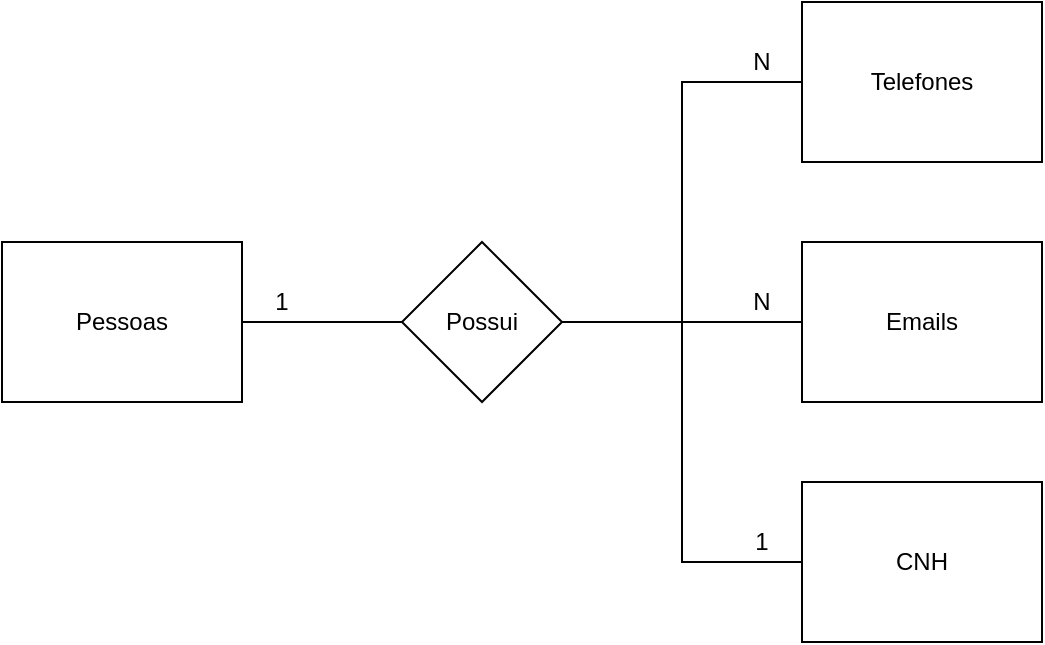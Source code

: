 <mxfile version="13.9.6" type="device"><diagram id="uIlVXjHFtUQiWdw4otBH" name="Page-1"><mxGraphModel dx="1038" dy="548" grid="1" gridSize="10" guides="1" tooltips="1" connect="1" arrows="1" fold="1" page="1" pageScale="1" pageWidth="827" pageHeight="1169" math="0" shadow="0"><root><mxCell id="0"/><mxCell id="1" parent="0"/><mxCell id="JM_9hR7MnGNLdmFDxQRI-6" style="edgeStyle=orthogonalEdgeStyle;rounded=0;orthogonalLoop=1;jettySize=auto;html=1;entryX=0;entryY=0.5;entryDx=0;entryDy=0;endArrow=none;endFill=0;" edge="1" parent="1" source="JM_9hR7MnGNLdmFDxQRI-1" target="JM_9hR7MnGNLdmFDxQRI-5"><mxGeometry relative="1" as="geometry"/></mxCell><mxCell id="JM_9hR7MnGNLdmFDxQRI-1" value="Pessoas" style="rounded=0;whiteSpace=wrap;html=1;" vertex="1" parent="1"><mxGeometry x="40" y="200" width="120" height="80" as="geometry"/></mxCell><mxCell id="JM_9hR7MnGNLdmFDxQRI-8" style="edgeStyle=orthogonalEdgeStyle;rounded=0;orthogonalLoop=1;jettySize=auto;html=1;entryX=1;entryY=0.5;entryDx=0;entryDy=0;endArrow=none;endFill=0;" edge="1" parent="1" source="JM_9hR7MnGNLdmFDxQRI-2" target="JM_9hR7MnGNLdmFDxQRI-5"><mxGeometry relative="1" as="geometry"/></mxCell><mxCell id="JM_9hR7MnGNLdmFDxQRI-2" value="Emails" style="rounded=0;whiteSpace=wrap;html=1;" vertex="1" parent="1"><mxGeometry x="440" y="200" width="120" height="80" as="geometry"/></mxCell><mxCell id="JM_9hR7MnGNLdmFDxQRI-3" value="Telefones" style="rounded=0;whiteSpace=wrap;html=1;" vertex="1" parent="1"><mxGeometry x="440" y="80" width="120" height="80" as="geometry"/></mxCell><mxCell id="JM_9hR7MnGNLdmFDxQRI-9" style="edgeStyle=orthogonalEdgeStyle;rounded=0;orthogonalLoop=1;jettySize=auto;html=1;entryX=1;entryY=0.5;entryDx=0;entryDy=0;endArrow=none;endFill=0;" edge="1" parent="1" source="JM_9hR7MnGNLdmFDxQRI-4" target="JM_9hR7MnGNLdmFDxQRI-5"><mxGeometry relative="1" as="geometry"/></mxCell><mxCell id="JM_9hR7MnGNLdmFDxQRI-4" value="CNH" style="rounded=0;whiteSpace=wrap;html=1;" vertex="1" parent="1"><mxGeometry x="440" y="320" width="120" height="80" as="geometry"/></mxCell><mxCell id="JM_9hR7MnGNLdmFDxQRI-7" style="edgeStyle=orthogonalEdgeStyle;rounded=0;orthogonalLoop=1;jettySize=auto;html=1;entryX=0;entryY=0.5;entryDx=0;entryDy=0;endArrow=none;endFill=0;" edge="1" parent="1" source="JM_9hR7MnGNLdmFDxQRI-5" target="JM_9hR7MnGNLdmFDxQRI-3"><mxGeometry relative="1" as="geometry"/></mxCell><mxCell id="JM_9hR7MnGNLdmFDxQRI-5" value="Possui" style="rhombus;whiteSpace=wrap;html=1;" vertex="1" parent="1"><mxGeometry x="240" y="200" width="80" height="80" as="geometry"/></mxCell><mxCell id="JM_9hR7MnGNLdmFDxQRI-10" value="1" style="text;html=1;strokeColor=none;fillColor=none;align=center;verticalAlign=middle;whiteSpace=wrap;rounded=0;" vertex="1" parent="1"><mxGeometry x="160" y="220" width="40" height="20" as="geometry"/></mxCell><mxCell id="JM_9hR7MnGNLdmFDxQRI-11" value="N" style="text;html=1;strokeColor=none;fillColor=none;align=center;verticalAlign=middle;whiteSpace=wrap;rounded=0;" vertex="1" parent="1"><mxGeometry x="400" y="100" width="40" height="20" as="geometry"/></mxCell><mxCell id="JM_9hR7MnGNLdmFDxQRI-12" value="N" style="text;html=1;strokeColor=none;fillColor=none;align=center;verticalAlign=middle;whiteSpace=wrap;rounded=0;" vertex="1" parent="1"><mxGeometry x="400" y="220" width="40" height="20" as="geometry"/></mxCell><mxCell id="JM_9hR7MnGNLdmFDxQRI-13" value="1" style="text;html=1;strokeColor=none;fillColor=none;align=center;verticalAlign=middle;whiteSpace=wrap;rounded=0;" vertex="1" parent="1"><mxGeometry x="400" y="340" width="40" height="20" as="geometry"/></mxCell></root></mxGraphModel></diagram></mxfile>